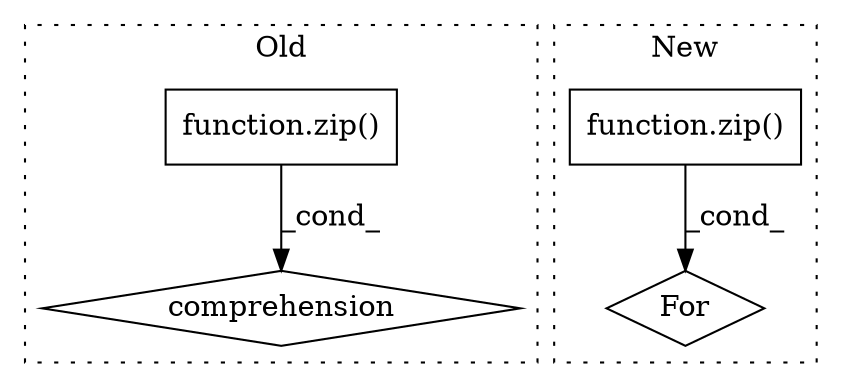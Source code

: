 digraph G {
subgraph cluster0 {
1 [label="function.zip()" a="75" s="2897,2953" l="22,1" shape="box"];
4 [label="comprehension" a="45" s="2866" l="3" shape="diamond"];
label = "Old";
style="dotted";
}
subgraph cluster1 {
2 [label="function.zip()" a="75" s="4377,4419" l="4,1" shape="box"];
3 [label="For" a="107" s="4346,4420" l="4,14" shape="diamond"];
label = "New";
style="dotted";
}
1 -> 4 [label="_cond_"];
2 -> 3 [label="_cond_"];
}